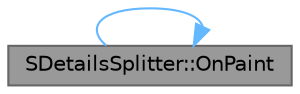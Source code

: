 digraph "SDetailsSplitter::OnPaint"
{
 // INTERACTIVE_SVG=YES
 // LATEX_PDF_SIZE
  bgcolor="transparent";
  edge [fontname=Helvetica,fontsize=10,labelfontname=Helvetica,labelfontsize=10];
  node [fontname=Helvetica,fontsize=10,shape=box,height=0.2,width=0.4];
  rankdir="RL";
  Node1 [id="Node000001",label="SDetailsSplitter::OnPaint",height=0.2,width=0.4,color="gray40", fillcolor="grey60", style="filled", fontcolor="black",tooltip="The widget should respond by populating the OutDrawElements array with FDrawElements that represent i..."];
  Node1 -> Node1 [id="edge1_Node000001_Node000001",dir="back",color="steelblue1",style="solid",tooltip=" "];
}

